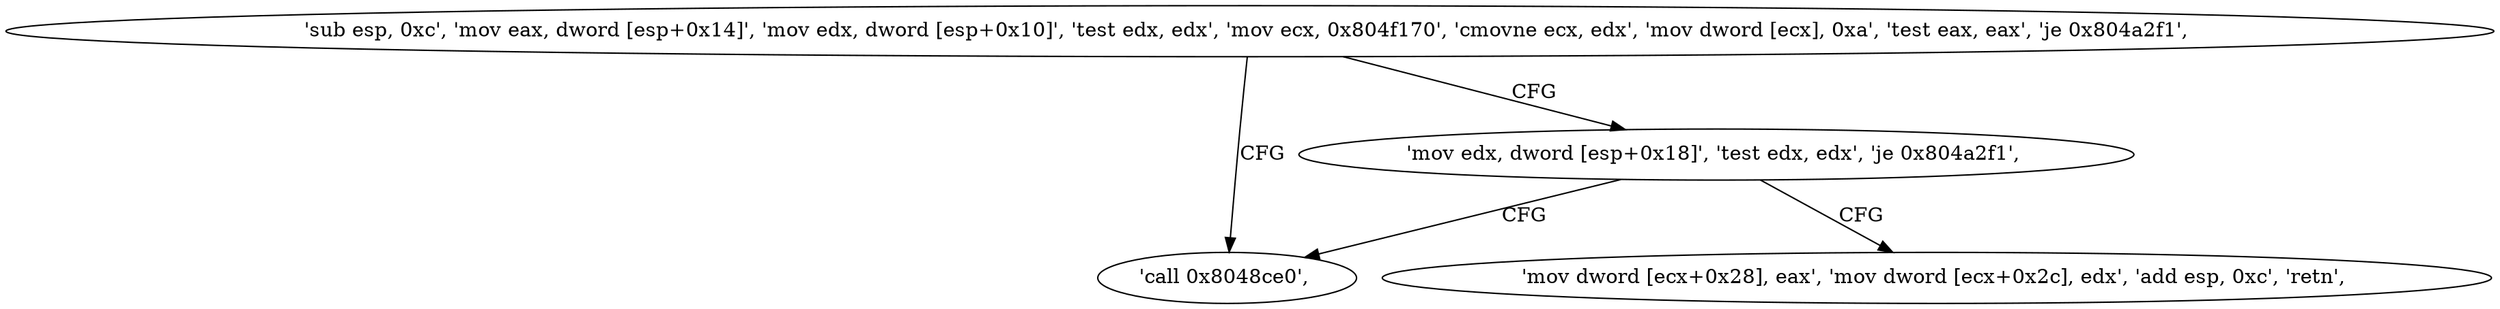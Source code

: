 digraph "func" {
"134521536" [label = "'sub esp, 0xc', 'mov eax, dword [esp+0x14]', 'mov edx, dword [esp+0x10]', 'test edx, edx', 'mov ecx, 0x804f170', 'cmovne ecx, edx', 'mov dword [ecx], 0xa', 'test eax, eax', 'je 0x804a2f1', " ]
"134521585" [label = "'call 0x8048ce0', " ]
"134521567" [label = "'mov edx, dword [esp+0x18]', 'test edx, edx', 'je 0x804a2f1', " ]
"134521575" [label = "'mov dword [ecx+0x28], eax', 'mov dword [ecx+0x2c], edx', 'add esp, 0xc', 'retn', " ]
"134521536" -> "134521585" [ label = "CFG" ]
"134521536" -> "134521567" [ label = "CFG" ]
"134521567" -> "134521585" [ label = "CFG" ]
"134521567" -> "134521575" [ label = "CFG" ]
}

